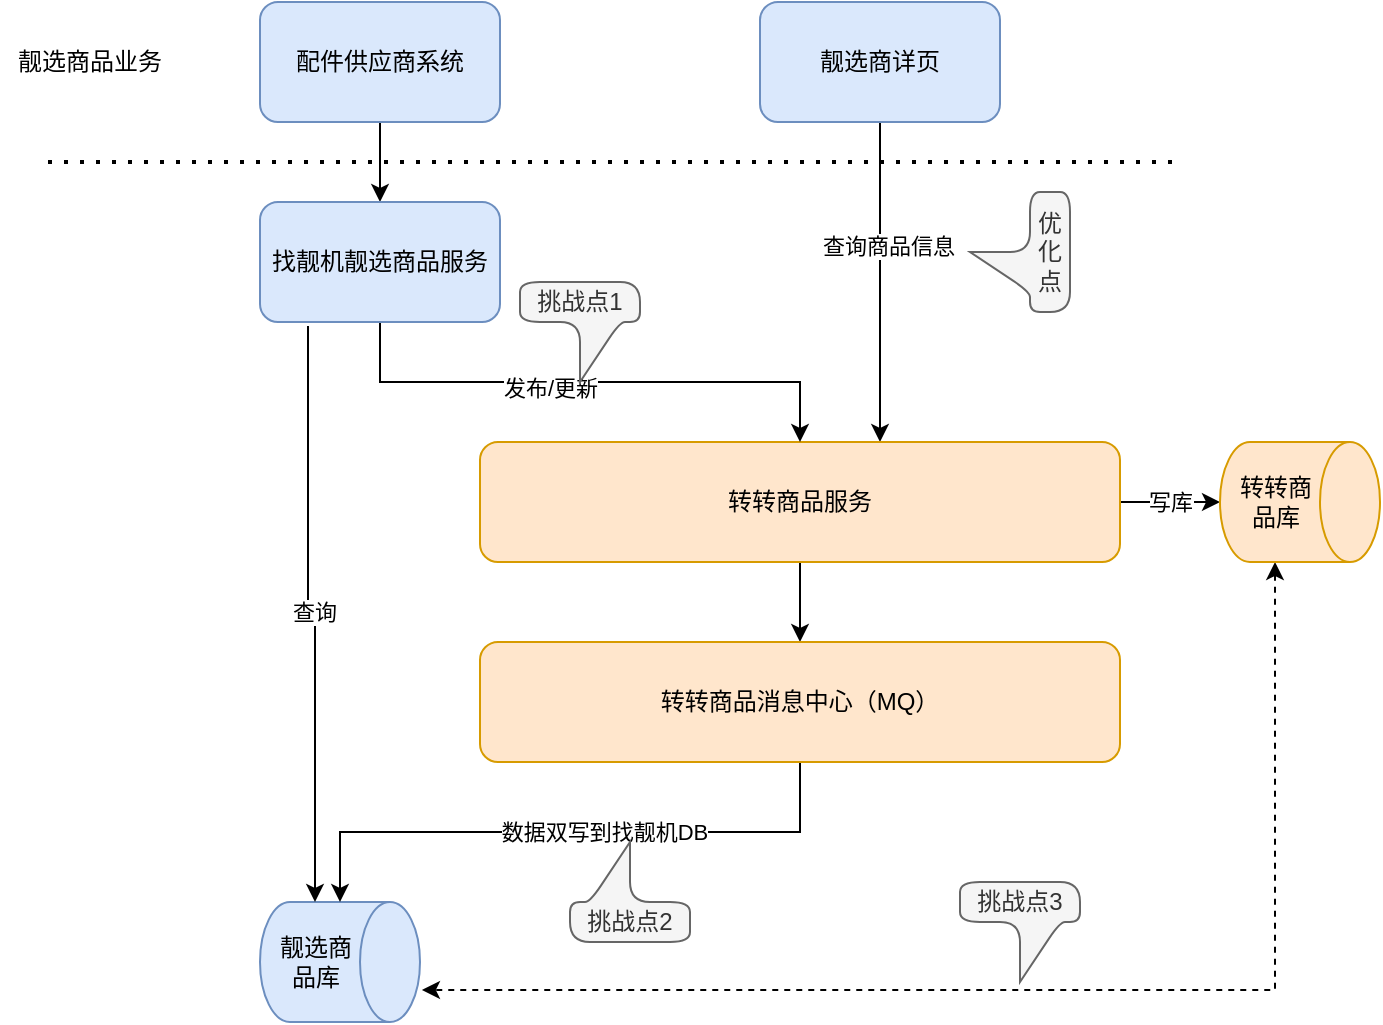 <mxfile version="13.7.9" type="device"><diagram id="eJ5V-rp2WhTewp1T8DzF" name="第 1 页"><mxGraphModel dx="1298" dy="850" grid="1" gridSize="10" guides="1" tooltips="1" connect="1" arrows="1" fold="1" page="1" pageScale="1" pageWidth="827" pageHeight="1169" math="0" shadow="0"><root><mxCell id="0"/><mxCell id="1" parent="0"/><mxCell id="SXBW8IQxx49jOJf3F_Rd-9" value="" style="edgeStyle=orthogonalEdgeStyle;rounded=0;orthogonalLoop=1;jettySize=auto;html=1;" parent="1" source="SXBW8IQxx49jOJf3F_Rd-1" target="SXBW8IQxx49jOJf3F_Rd-5" edge="1"><mxGeometry relative="1" as="geometry"/></mxCell><mxCell id="SXBW8IQxx49jOJf3F_Rd-1" value="配件供应商系统" style="rounded=1;whiteSpace=wrap;html=1;fillColor=#dae8fc;strokeColor=#6c8ebf;" parent="1" vertex="1"><mxGeometry x="240" y="120" width="120" height="60" as="geometry"/></mxCell><mxCell id="SXBW8IQxx49jOJf3F_Rd-13" style="edgeStyle=orthogonalEdgeStyle;rounded=0;orthogonalLoop=1;jettySize=auto;html=1;entryX=0.625;entryY=0;entryDx=0;entryDy=0;entryPerimeter=0;" parent="1" source="SXBW8IQxx49jOJf3F_Rd-2" target="SXBW8IQxx49jOJf3F_Rd-4" edge="1"><mxGeometry relative="1" as="geometry"/></mxCell><mxCell id="SXBW8IQxx49jOJf3F_Rd-15" value="查询商品信息" style="edgeLabel;html=1;align=center;verticalAlign=middle;resizable=0;points=[];" parent="SXBW8IQxx49jOJf3F_Rd-13" vertex="1" connectable="0"><mxGeometry x="-0.225" y="4" relative="1" as="geometry"><mxPoint as="offset"/></mxGeometry></mxCell><mxCell id="SXBW8IQxx49jOJf3F_Rd-2" value="靓选商详页" style="rounded=1;whiteSpace=wrap;html=1;fillColor=#dae8fc;strokeColor=#6c8ebf;" parent="1" vertex="1"><mxGeometry x="490" y="120" width="120" height="60" as="geometry"/></mxCell><mxCell id="SXBW8IQxx49jOJf3F_Rd-3" value="靓选商品库" style="shape=cylinder3;whiteSpace=wrap;html=1;boundedLbl=1;backgroundOutline=1;size=15;direction=south;fillColor=#dae8fc;strokeColor=#6c8ebf;" parent="1" vertex="1"><mxGeometry x="240" y="570" width="80" height="60" as="geometry"/></mxCell><mxCell id="SXBW8IQxx49jOJf3F_Rd-17" value="写库" style="edgeStyle=orthogonalEdgeStyle;rounded=0;orthogonalLoop=1;jettySize=auto;html=1;" parent="1" source="SXBW8IQxx49jOJf3F_Rd-4" target="SXBW8IQxx49jOJf3F_Rd-8" edge="1"><mxGeometry relative="1" as="geometry"/></mxCell><mxCell id="SXBW8IQxx49jOJf3F_Rd-18" style="edgeStyle=orthogonalEdgeStyle;rounded=0;orthogonalLoop=1;jettySize=auto;html=1;exitX=0.5;exitY=1;exitDx=0;exitDy=0;entryX=0.5;entryY=0;entryDx=0;entryDy=0;" parent="1" source="SXBW8IQxx49jOJf3F_Rd-4" target="SXBW8IQxx49jOJf3F_Rd-6" edge="1"><mxGeometry relative="1" as="geometry"/></mxCell><mxCell id="SXBW8IQxx49jOJf3F_Rd-4" value="转转商品服务" style="rounded=1;whiteSpace=wrap;html=1;fillColor=#ffe6cc;strokeColor=#d79b00;" parent="1" vertex="1"><mxGeometry x="350" y="340" width="320" height="60" as="geometry"/></mxCell><mxCell id="SXBW8IQxx49jOJf3F_Rd-10" style="edgeStyle=orthogonalEdgeStyle;rounded=0;orthogonalLoop=1;jettySize=auto;html=1;exitX=0.5;exitY=1;exitDx=0;exitDy=0;" parent="1" source="SXBW8IQxx49jOJf3F_Rd-5" target="SXBW8IQxx49jOJf3F_Rd-4" edge="1"><mxGeometry relative="1" as="geometry"/></mxCell><mxCell id="SXBW8IQxx49jOJf3F_Rd-11" value="发布/更新" style="edgeLabel;html=1;align=center;verticalAlign=middle;resizable=0;points=[];" parent="SXBW8IQxx49jOJf3F_Rd-10" vertex="1" connectable="0"><mxGeometry x="-0.152" y="-3" relative="1" as="geometry"><mxPoint as="offset"/></mxGeometry></mxCell><mxCell id="SXBW8IQxx49jOJf3F_Rd-21" value="查询" style="edgeStyle=orthogonalEdgeStyle;rounded=0;orthogonalLoop=1;jettySize=auto;html=1;exitX=0.2;exitY=1.033;exitDx=0;exitDy=0;entryX=0;entryY=0;entryDx=0;entryDy=52.5;entryPerimeter=0;exitPerimeter=0;" parent="1" source="SXBW8IQxx49jOJf3F_Rd-5" target="SXBW8IQxx49jOJf3F_Rd-3" edge="1"><mxGeometry relative="1" as="geometry"/></mxCell><mxCell id="SXBW8IQxx49jOJf3F_Rd-5" value="找靓机靓选商品服务" style="rounded=1;whiteSpace=wrap;html=1;fillColor=#dae8fc;strokeColor=#6c8ebf;" parent="1" vertex="1"><mxGeometry x="240" y="220" width="120" height="60" as="geometry"/></mxCell><mxCell id="SXBW8IQxx49jOJf3F_Rd-19" style="edgeStyle=orthogonalEdgeStyle;rounded=0;orthogonalLoop=1;jettySize=auto;html=1;exitX=0.5;exitY=1;exitDx=0;exitDy=0;" parent="1" source="SXBW8IQxx49jOJf3F_Rd-6" target="SXBW8IQxx49jOJf3F_Rd-3" edge="1"><mxGeometry relative="1" as="geometry"/></mxCell><mxCell id="SXBW8IQxx49jOJf3F_Rd-20" value="数据双写到找靓机DB" style="edgeLabel;html=1;align=center;verticalAlign=middle;resizable=0;points=[];" parent="SXBW8IQxx49jOJf3F_Rd-19" vertex="1" connectable="0"><mxGeometry x="-0.113" relative="1" as="geometry"><mxPoint as="offset"/></mxGeometry></mxCell><mxCell id="SXBW8IQxx49jOJf3F_Rd-6" value="转转商品消息中心（MQ）" style="rounded=1;whiteSpace=wrap;html=1;fillColor=#ffe6cc;strokeColor=#d79b00;" parent="1" vertex="1"><mxGeometry x="350" y="440" width="320" height="60" as="geometry"/></mxCell><mxCell id="SXBW8IQxx49jOJf3F_Rd-29" style="edgeStyle=orthogonalEdgeStyle;rounded=0;orthogonalLoop=1;jettySize=auto;html=1;exitX=1;exitY=0;exitDx=0;exitDy=52.5;exitPerimeter=0;entryX=0.733;entryY=-0.012;entryDx=0;entryDy=0;entryPerimeter=0;dashed=1;startArrow=classic;startFill=1;" parent="1" source="SXBW8IQxx49jOJf3F_Rd-8" target="SXBW8IQxx49jOJf3F_Rd-3" edge="1"><mxGeometry relative="1" as="geometry"/></mxCell><mxCell id="SXBW8IQxx49jOJf3F_Rd-8" value="转转商品库" style="shape=cylinder3;whiteSpace=wrap;html=1;boundedLbl=1;backgroundOutline=1;size=15;direction=south;fillColor=#ffe6cc;strokeColor=#d79b00;" parent="1" vertex="1"><mxGeometry x="720" y="340" width="80" height="60" as="geometry"/></mxCell><mxCell id="SXBW8IQxx49jOJf3F_Rd-22" value="" style="endArrow=none;dashed=1;html=1;dashPattern=1 3;strokeWidth=2;" parent="1" edge="1"><mxGeometry width="50" height="50" relative="1" as="geometry"><mxPoint x="134" y="200" as="sourcePoint"/><mxPoint x="700" y="200" as="targetPoint"/></mxGeometry></mxCell><mxCell id="SXBW8IQxx49jOJf3F_Rd-23" value="靓选商品业务" style="text;html=1;strokeColor=none;fillColor=none;align=center;verticalAlign=middle;whiteSpace=wrap;rounded=0;" parent="1" vertex="1"><mxGeometry x="110" y="135" width="90" height="30" as="geometry"/></mxCell><mxCell id="SXBW8IQxx49jOJf3F_Rd-27" value="挑战点1" style="shape=callout;whiteSpace=wrap;html=1;perimeter=calloutPerimeter;rounded=1;size=30;position=0.5;fillColor=#f5f5f5;strokeColor=#666666;fontColor=#333333;" parent="1" vertex="1"><mxGeometry x="370" y="260" width="60" height="50" as="geometry"/></mxCell><mxCell id="SXBW8IQxx49jOJf3F_Rd-28" value="挑战点2" style="shape=callout;whiteSpace=wrap;html=1;perimeter=calloutPerimeter;rounded=1;size=30;position=0.5;direction=west;fillColor=#f5f5f5;strokeColor=#666666;fontColor=#333333;" parent="1" vertex="1"><mxGeometry x="395" y="540" width="60" height="50" as="geometry"/></mxCell><mxCell id="SXBW8IQxx49jOJf3F_Rd-30" value="挑战点3" style="shape=callout;whiteSpace=wrap;html=1;perimeter=calloutPerimeter;rounded=1;size=30;position=0.5;fillColor=#f5f5f5;strokeColor=#666666;fontColor=#333333;" parent="1" vertex="1"><mxGeometry x="590" y="560" width="60" height="50" as="geometry"/></mxCell><mxCell id="SXBW8IQxx49jOJf3F_Rd-31" value="优化点" style="shape=callout;whiteSpace=wrap;html=1;perimeter=calloutPerimeter;rounded=1;size=30;position=0.5;direction=south;fillColor=#f5f5f5;strokeColor=#666666;fontColor=#333333;" parent="1" vertex="1"><mxGeometry x="595" y="215" width="50" height="60" as="geometry"/></mxCell></root></mxGraphModel></diagram></mxfile>